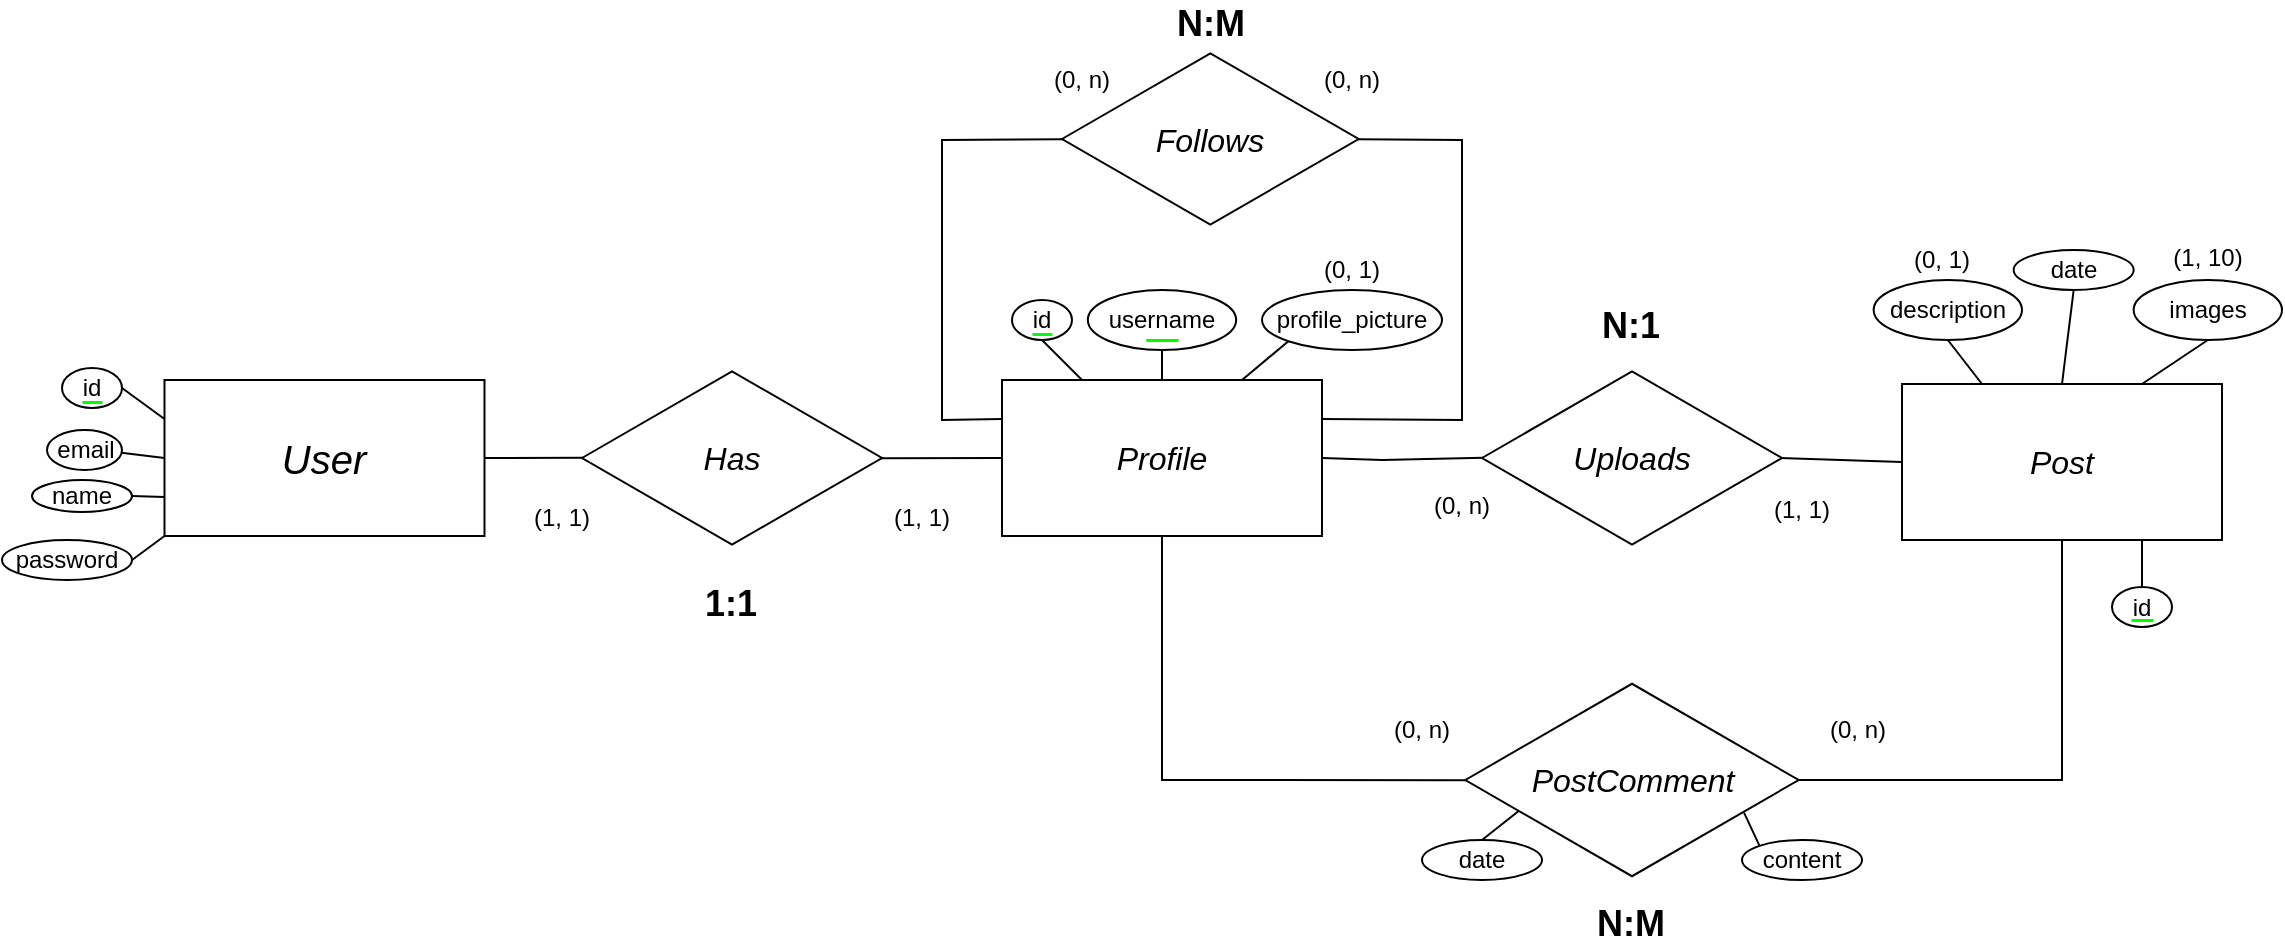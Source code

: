 <mxfile version="28.1.2">
  <diagram name="Página-1" id="oE5SToJG6d0fqBrR_LVp">
    <mxGraphModel dx="332" dy="201" grid="1" gridSize="10" guides="1" tooltips="1" connect="1" arrows="1" fold="1" page="1" pageScale="1" pageWidth="1169" pageHeight="827" math="0" shadow="0">
      <root>
        <mxCell id="0" />
        <mxCell id="1" parent="0" />
        <mxCell id="Xy_Kt93vGEhqBD_L53yG-1" value="id" style="ellipse;whiteSpace=wrap;html=1;fillColor=none;" parent="1" vertex="1">
          <mxGeometry x="50" y="514" width="30" height="20" as="geometry" />
        </mxCell>
        <mxCell id="SnB1N_KesckS_-LBV5Pf-58" style="edgeStyle=orthogonalEdgeStyle;rounded=0;orthogonalLoop=1;jettySize=auto;html=1;exitX=0.5;exitY=1;exitDx=0;exitDy=0;" parent="1" edge="1">
          <mxGeometry relative="1" as="geometry">
            <mxPoint x="160.0" y="570" as="sourcePoint" />
            <mxPoint x="160.0" y="570" as="targetPoint" />
          </mxGeometry>
        </mxCell>
        <mxCell id="SnB1N_KesckS_-LBV5Pf-65" value="" style="endArrow=none;html=1;rounded=0;strokeWidth=1.5;strokeColor=#00ff00;jumpSize=6;endSize=6;" parent="1" edge="1">
          <mxGeometry width="50" height="50" relative="1" as="geometry">
            <mxPoint x="60" y="531" as="sourcePoint" />
            <mxPoint x="70" y="531" as="targetPoint" />
          </mxGeometry>
        </mxCell>
        <mxCell id="pcUj4MwKIDvx0GaRPvgX-3" value="&lt;i style=&quot;font-size: 20px;&quot;&gt;User&lt;/i&gt;" style="rounded=0;whiteSpace=wrap;html=1;fillColor=none;align=center;" parent="1" vertex="1">
          <mxGeometry x="101.25" y="520" width="160" height="78" as="geometry" />
        </mxCell>
        <mxCell id="XwNhUvzAYBpl0VFSliFA-16" value="" style="endArrow=none;html=1;rounded=0;entryX=1;entryY=0.5;entryDx=0;entryDy=0;exitX=0;exitY=0.25;exitDx=0;exitDy=0;" parent="1" source="pcUj4MwKIDvx0GaRPvgX-3" target="Xy_Kt93vGEhqBD_L53yG-1" edge="1">
          <mxGeometry width="50" height="50" relative="1" as="geometry">
            <mxPoint x="106.24" y="598" as="sourcePoint" />
            <mxPoint x="106.24" y="494" as="targetPoint" />
          </mxGeometry>
        </mxCell>
        <mxCell id="XwNhUvzAYBpl0VFSliFA-20" value="&lt;i style=&quot;font-size: 16px;&quot;&gt;Profile&lt;/i&gt;" style="rounded=0;whiteSpace=wrap;html=1;fillColor=none;align=center;" parent="1" vertex="1">
          <mxGeometry x="520" y="520" width="160" height="78" as="geometry" />
        </mxCell>
        <mxCell id="XwNhUvzAYBpl0VFSliFA-22" value="&lt;span style=&quot;font-size: 16px;&quot;&gt;&lt;i&gt;Has&lt;/i&gt;&lt;/span&gt;" style="html=1;whiteSpace=wrap;aspect=fixed;shape=isoRectangle;fillColor=none;" parent="1" vertex="1">
          <mxGeometry x="310" y="514" width="150.01" height="90" as="geometry" />
        </mxCell>
        <mxCell id="XwNhUvzAYBpl0VFSliFA-24" value="" style="endArrow=none;html=1;rounded=0;exitX=0.993;exitY=0.502;exitDx=0;exitDy=0;exitPerimeter=0;entryX=0;entryY=0.5;entryDx=0;entryDy=0;" parent="1" source="XwNhUvzAYBpl0VFSliFA-22" target="XwNhUvzAYBpl0VFSliFA-20" edge="1">
          <mxGeometry width="50" height="50" relative="1" as="geometry">
            <mxPoint x="520" y="559" as="sourcePoint" />
            <mxPoint x="600" y="559" as="targetPoint" />
            <Array as="points" />
          </mxGeometry>
        </mxCell>
        <mxCell id="XwNhUvzAYBpl0VFSliFA-27" value="(1, 1)" style="text;html=1;align=center;verticalAlign=middle;whiteSpace=wrap;rounded=0;" parent="1" vertex="1">
          <mxGeometry x="270" y="574" width="60" height="30" as="geometry" />
        </mxCell>
        <mxCell id="XwNhUvzAYBpl0VFSliFA-31" value="" style="endArrow=none;html=1;rounded=0;exitX=1;exitY=0.5;exitDx=0;exitDy=0;entryX=0.004;entryY=0.499;entryDx=0;entryDy=0;entryPerimeter=0;" parent="1" source="pcUj4MwKIDvx0GaRPvgX-3" target="XwNhUvzAYBpl0VFSliFA-22" edge="1">
          <mxGeometry width="50" height="50" relative="1" as="geometry">
            <mxPoint x="261" y="559" as="sourcePoint" />
            <mxPoint x="290" y="559" as="targetPoint" />
          </mxGeometry>
        </mxCell>
        <mxCell id="jjyvyoVuMIes-spuAeXh-1" value="(1, 1)" style="text;html=1;align=center;verticalAlign=middle;whiteSpace=wrap;rounded=0;" parent="1" vertex="1">
          <mxGeometry x="450" y="574" width="60" height="30" as="geometry" />
        </mxCell>
        <mxCell id="yTSjlXrY0dPMjYInfQWD-1" value="&lt;b style=&quot;font-size: 18px;&quot;&gt;1:1&lt;/b&gt;" style="text;html=1;align=center;verticalAlign=middle;whiteSpace=wrap;rounded=0;fontSize=18;" parent="1" vertex="1">
          <mxGeometry x="358.34" y="620" width="53.33" height="23.5" as="geometry" />
        </mxCell>
        <mxCell id="rc4LEQ3Vn2YxajYF0bmL-23" value="" style="endArrow=none;html=1;rounded=0;entryX=0.5;entryY=0;entryDx=0;entryDy=0;exitX=0.5;exitY=1;exitDx=0;exitDy=0;" parent="1" source="3r9lmpHemnKnfcg7r6N--7" target="XwNhUvzAYBpl0VFSliFA-20" edge="1">
          <mxGeometry width="50" height="50" relative="1" as="geometry">
            <mxPoint x="680" y="470" as="sourcePoint" />
            <mxPoint x="690" y="520" as="targetPoint" />
          </mxGeometry>
        </mxCell>
        <mxCell id="sRWVKsXR1g_RUoGMcLxZ-1" value="email" style="ellipse;whiteSpace=wrap;html=1;fillColor=none;" parent="1" vertex="1">
          <mxGeometry x="42.5" y="545" width="37.5" height="20" as="geometry" />
        </mxCell>
        <mxCell id="sRWVKsXR1g_RUoGMcLxZ-2" value="password" style="ellipse;whiteSpace=wrap;html=1;fillColor=none;" parent="1" vertex="1">
          <mxGeometry x="20" y="600" width="65" height="20" as="geometry" />
        </mxCell>
        <mxCell id="sRWVKsXR1g_RUoGMcLxZ-3" value="name" style="ellipse;whiteSpace=wrap;html=1;fillColor=none;" parent="1" vertex="1">
          <mxGeometry x="35" y="570" width="50" height="16" as="geometry" />
        </mxCell>
        <mxCell id="sRWVKsXR1g_RUoGMcLxZ-5" value="" style="endArrow=none;html=1;rounded=0;entryX=0.991;entryY=0.567;entryDx=0;entryDy=0;exitX=0;exitY=0.5;exitDx=0;exitDy=0;entryPerimeter=0;" parent="1" source="pcUj4MwKIDvx0GaRPvgX-3" target="sRWVKsXR1g_RUoGMcLxZ-1" edge="1">
          <mxGeometry width="50" height="50" relative="1" as="geometry">
            <mxPoint x="111" y="550" as="sourcePoint" />
            <mxPoint x="90" y="534" as="targetPoint" />
          </mxGeometry>
        </mxCell>
        <mxCell id="sRWVKsXR1g_RUoGMcLxZ-6" value="" style="endArrow=none;html=1;rounded=0;entryX=1;entryY=0.5;entryDx=0;entryDy=0;exitX=0;exitY=0.75;exitDx=0;exitDy=0;" parent="1" source="pcUj4MwKIDvx0GaRPvgX-3" target="sRWVKsXR1g_RUoGMcLxZ-3" edge="1">
          <mxGeometry width="50" height="50" relative="1" as="geometry">
            <mxPoint x="111" y="569" as="sourcePoint" />
            <mxPoint x="90" y="566" as="targetPoint" />
          </mxGeometry>
        </mxCell>
        <mxCell id="sRWVKsXR1g_RUoGMcLxZ-7" value="" style="endArrow=none;html=1;rounded=0;entryX=1;entryY=0.5;entryDx=0;entryDy=0;exitX=0;exitY=1;exitDx=0;exitDy=0;" parent="1" source="pcUj4MwKIDvx0GaRPvgX-3" target="sRWVKsXR1g_RUoGMcLxZ-2" edge="1">
          <mxGeometry width="50" height="50" relative="1" as="geometry">
            <mxPoint x="111" y="588" as="sourcePoint" />
            <mxPoint x="95" y="588" as="targetPoint" />
          </mxGeometry>
        </mxCell>
        <mxCell id="sRWVKsXR1g_RUoGMcLxZ-9" value="&lt;span style=&quot;font-size: 16px;&quot;&gt;&lt;i&gt;Uploads&lt;/i&gt;&lt;/span&gt;" style="html=1;whiteSpace=wrap;aspect=fixed;shape=isoRectangle;fillColor=none;" parent="1" vertex="1">
          <mxGeometry x="760" y="514" width="150.01" height="90" as="geometry" />
        </mxCell>
        <mxCell id="3r9lmpHemnKnfcg7r6N--1" value="&lt;span style=&quot;font-size: 16px;&quot;&gt;&lt;i&gt;Follows&lt;/i&gt;&lt;/span&gt;" style="html=1;whiteSpace=wrap;aspect=fixed;shape=isoRectangle;fillColor=none;" parent="1" vertex="1">
          <mxGeometry x="550.0" y="355" width="148.34" height="89" as="geometry" />
        </mxCell>
        <mxCell id="3r9lmpHemnKnfcg7r6N--2" value="" style="endArrow=none;html=1;rounded=0;entryX=0;entryY=0.25;entryDx=0;entryDy=0;exitX=0.007;exitY=0.501;exitDx=0;exitDy=0;exitPerimeter=0;" parent="1" source="3r9lmpHemnKnfcg7r6N--1" target="XwNhUvzAYBpl0VFSliFA-20" edge="1">
          <mxGeometry width="50" height="50" relative="1" as="geometry">
            <mxPoint x="610" y="400" as="sourcePoint" />
            <mxPoint x="620" y="569" as="targetPoint" />
            <Array as="points">
              <mxPoint x="490" y="400" />
              <mxPoint x="490" y="540" />
            </Array>
          </mxGeometry>
        </mxCell>
        <mxCell id="3r9lmpHemnKnfcg7r6N--3" value="" style="endArrow=none;html=1;rounded=0;entryX=1;entryY=0.25;entryDx=0;entryDy=0;exitX=0.996;exitY=0.501;exitDx=0;exitDy=0;exitPerimeter=0;" parent="1" source="3r9lmpHemnKnfcg7r6N--1" target="XwNhUvzAYBpl0VFSliFA-20" edge="1">
          <mxGeometry width="50" height="50" relative="1" as="geometry">
            <mxPoint x="764" y="400" as="sourcePoint" />
            <mxPoint x="620" y="550" as="targetPoint" />
            <Array as="points">
              <mxPoint x="750" y="400" />
              <mxPoint x="750" y="540" />
            </Array>
          </mxGeometry>
        </mxCell>
        <mxCell id="3r9lmpHemnKnfcg7r6N--4" value="(0, n)" style="text;html=1;align=center;verticalAlign=middle;whiteSpace=wrap;rounded=0;" parent="1" vertex="1">
          <mxGeometry x="530" y="355" width="60" height="30" as="geometry" />
        </mxCell>
        <mxCell id="3r9lmpHemnKnfcg7r6N--5" value="(0, n)" style="text;html=1;align=center;verticalAlign=middle;whiteSpace=wrap;rounded=0;" parent="1" vertex="1">
          <mxGeometry x="665" y="355" width="60" height="30" as="geometry" />
        </mxCell>
        <mxCell id="3r9lmpHemnKnfcg7r6N--6" value="&lt;b style=&quot;font-size: 18px;&quot;&gt;N:M&lt;/b&gt;" style="text;html=1;align=center;verticalAlign=middle;whiteSpace=wrap;rounded=0;fontSize=18;" parent="1" vertex="1">
          <mxGeometry x="597.51" y="330" width="53.33" height="23.5" as="geometry" />
        </mxCell>
        <mxCell id="3r9lmpHemnKnfcg7r6N--7" value="username" style="ellipse;whiteSpace=wrap;html=1;fillColor=none;" parent="1" vertex="1">
          <mxGeometry x="562.91" y="475" width="74.17" height="30" as="geometry" />
        </mxCell>
        <mxCell id="3r9lmpHemnKnfcg7r6N--8" value="profile_picture" style="ellipse;whiteSpace=wrap;html=1;fillColor=none;" parent="1" vertex="1">
          <mxGeometry x="650" y="475" width="90" height="30" as="geometry" />
        </mxCell>
        <mxCell id="3r9lmpHemnKnfcg7r6N--9" value="" style="endArrow=none;html=1;rounded=0;entryX=0.75;entryY=0;entryDx=0;entryDy=0;exitX=0;exitY=1;exitDx=0;exitDy=0;" parent="1" source="3r9lmpHemnKnfcg7r6N--8" target="XwNhUvzAYBpl0VFSliFA-20" edge="1">
          <mxGeometry width="50" height="50" relative="1" as="geometry">
            <mxPoint x="690" y="480" as="sourcePoint" />
            <mxPoint x="700" y="530" as="targetPoint" />
          </mxGeometry>
        </mxCell>
        <mxCell id="3r9lmpHemnKnfcg7r6N--12" value="id" style="ellipse;whiteSpace=wrap;html=1;fillColor=none;" parent="1" vertex="1">
          <mxGeometry x="525" y="480" width="30" height="20" as="geometry" />
        </mxCell>
        <mxCell id="3r9lmpHemnKnfcg7r6N--13" value="" style="endArrow=none;html=1;rounded=0;entryX=0.25;entryY=0;entryDx=0;entryDy=0;exitX=0.5;exitY=1;exitDx=0;exitDy=0;" parent="1" source="3r9lmpHemnKnfcg7r6N--12" target="XwNhUvzAYBpl0VFSliFA-20" edge="1">
          <mxGeometry width="50" height="50" relative="1" as="geometry">
            <mxPoint x="699" y="510" as="sourcePoint" />
            <mxPoint x="700" y="530" as="targetPoint" />
          </mxGeometry>
        </mxCell>
        <mxCell id="3r9lmpHemnKnfcg7r6N--16" value="" style="endArrow=none;html=1;rounded=0;strokeWidth=1.5;strokeColor=#00ff00;jumpSize=6;endSize=6;" parent="1" edge="1">
          <mxGeometry width="50" height="50" relative="1" as="geometry">
            <mxPoint x="535" y="497" as="sourcePoint" />
            <mxPoint x="545" y="497" as="targetPoint" />
          </mxGeometry>
        </mxCell>
        <mxCell id="3r9lmpHemnKnfcg7r6N--17" value="" style="endArrow=none;html=1;rounded=0;strokeWidth=1.5;strokeColor=#00ff00;jumpSize=6;endSize=6;" parent="1" edge="1">
          <mxGeometry width="50" height="50" relative="1" as="geometry">
            <mxPoint x="591.87" y="500" as="sourcePoint" />
            <mxPoint x="608.12" y="500" as="targetPoint" />
          </mxGeometry>
        </mxCell>
        <mxCell id="3r9lmpHemnKnfcg7r6N--18" value="(0, 1)" style="text;html=1;align=center;verticalAlign=middle;whiteSpace=wrap;rounded=0;" parent="1" vertex="1">
          <mxGeometry x="665" y="450" width="60" height="30" as="geometry" />
        </mxCell>
        <mxCell id="3r9lmpHemnKnfcg7r6N--19" value="&lt;span style=&quot;font-size: 16px;&quot;&gt;&lt;i&gt;PostComment&lt;/i&gt;&lt;/span&gt;" style="html=1;whiteSpace=wrap;aspect=fixed;shape=isoRectangle;fillColor=none;" parent="1" vertex="1">
          <mxGeometry x="751.66" y="670" width="166.68" height="100" as="geometry" />
        </mxCell>
        <mxCell id="3r9lmpHemnKnfcg7r6N--20" value="" style="endArrow=none;html=1;rounded=0;exitX=1;exitY=0.5;exitDx=0;exitDy=0;entryX=0.004;entryY=0.499;entryDx=0;entryDy=0;entryPerimeter=0;" parent="1" source="XwNhUvzAYBpl0VFSliFA-20" target="sRWVKsXR1g_RUoGMcLxZ-9" edge="1">
          <mxGeometry width="50" height="50" relative="1" as="geometry">
            <mxPoint x="469" y="569" as="sourcePoint" />
            <mxPoint x="770" y="559" as="targetPoint" />
            <Array as="points">
              <mxPoint x="710" y="560" />
            </Array>
          </mxGeometry>
        </mxCell>
        <mxCell id="3r9lmpHemnKnfcg7r6N--21" value="&lt;i style=&quot;font-size: 16px;&quot;&gt;Post&lt;/i&gt;" style="rounded=0;whiteSpace=wrap;html=1;fillColor=none;align=center;" parent="1" vertex="1">
          <mxGeometry x="970" y="522" width="160" height="78" as="geometry" />
        </mxCell>
        <mxCell id="3r9lmpHemnKnfcg7r6N--22" value="images" style="ellipse;whiteSpace=wrap;html=1;fillColor=none;" parent="1" vertex="1">
          <mxGeometry x="1085.83" y="470" width="74.17" height="30" as="geometry" />
        </mxCell>
        <mxCell id="3r9lmpHemnKnfcg7r6N--23" value="description" style="ellipse;whiteSpace=wrap;html=1;fillColor=none;" parent="1" vertex="1">
          <mxGeometry x="955.83" y="470" width="74.17" height="30" as="geometry" />
        </mxCell>
        <mxCell id="3r9lmpHemnKnfcg7r6N--24" value="date" style="ellipse;whiteSpace=wrap;html=1;fillColor=none;" parent="1" vertex="1">
          <mxGeometry x="1025.83" y="455" width="60" height="20" as="geometry" />
        </mxCell>
        <mxCell id="3r9lmpHemnKnfcg7r6N--27" value="id" style="ellipse;whiteSpace=wrap;html=1;fillColor=none;" parent="1" vertex="1">
          <mxGeometry x="1075" y="623.5" width="30" height="20" as="geometry" />
        </mxCell>
        <mxCell id="3r9lmpHemnKnfcg7r6N--28" value="" style="endArrow=none;html=1;rounded=0;strokeWidth=1.5;strokeColor=#00ff00;jumpSize=6;endSize=6;" parent="1" edge="1">
          <mxGeometry width="50" height="50" relative="1" as="geometry">
            <mxPoint x="1084.5" y="640" as="sourcePoint" />
            <mxPoint x="1095.5" y="640" as="targetPoint" />
          </mxGeometry>
        </mxCell>
        <mxCell id="3r9lmpHemnKnfcg7r6N--29" value="(0, 1)" style="text;html=1;align=center;verticalAlign=middle;whiteSpace=wrap;rounded=0;" parent="1" vertex="1">
          <mxGeometry x="960.0" y="445" width="60" height="30" as="geometry" />
        </mxCell>
        <mxCell id="3r9lmpHemnKnfcg7r6N--30" value="(1, 10)" style="text;html=1;align=center;verticalAlign=middle;whiteSpace=wrap;rounded=0;" parent="1" vertex="1">
          <mxGeometry x="1092.92" y="444" width="60" height="30" as="geometry" />
        </mxCell>
        <mxCell id="3r9lmpHemnKnfcg7r6N--31" value="" style="endArrow=none;html=1;rounded=0;exitX=0.5;exitY=0;exitDx=0;exitDy=0;entryX=0.75;entryY=1;entryDx=0;entryDy=0;" parent="1" source="3r9lmpHemnKnfcg7r6N--27" target="3r9lmpHemnKnfcg7r6N--21" edge="1">
          <mxGeometry width="50" height="50" relative="1" as="geometry">
            <mxPoint x="695.91" y="515" as="sourcePoint" />
            <mxPoint x="1113" y="604" as="targetPoint" />
          </mxGeometry>
        </mxCell>
        <mxCell id="3r9lmpHemnKnfcg7r6N--32" value="" style="endArrow=none;html=1;rounded=0;entryX=0.5;entryY=0;entryDx=0;entryDy=0;exitX=0.5;exitY=1;exitDx=0;exitDy=0;" parent="1" source="3r9lmpHemnKnfcg7r6N--24" target="3r9lmpHemnKnfcg7r6N--21" edge="1">
          <mxGeometry width="50" height="50" relative="1" as="geometry">
            <mxPoint x="1065" y="513.17" as="sourcePoint" />
            <mxPoint x="1035" y="513.17" as="targetPoint" />
            <Array as="points" />
          </mxGeometry>
        </mxCell>
        <mxCell id="3r9lmpHemnKnfcg7r6N--33" value="" style="endArrow=none;html=1;rounded=0;entryX=0.25;entryY=0;entryDx=0;entryDy=0;exitX=0.5;exitY=1;exitDx=0;exitDy=0;" parent="1" source="3r9lmpHemnKnfcg7r6N--23" target="3r9lmpHemnKnfcg7r6N--21" edge="1">
          <mxGeometry width="50" height="50" relative="1" as="geometry">
            <mxPoint x="1030" y="510" as="sourcePoint" />
            <mxPoint x="1040" y="570" as="targetPoint" />
          </mxGeometry>
        </mxCell>
        <mxCell id="3r9lmpHemnKnfcg7r6N--34" value="" style="endArrow=none;html=1;rounded=0;entryX=0.75;entryY=0;entryDx=0;entryDy=0;exitX=0.5;exitY=1;exitDx=0;exitDy=0;" parent="1" source="3r9lmpHemnKnfcg7r6N--22" target="3r9lmpHemnKnfcg7r6N--21" edge="1">
          <mxGeometry width="50" height="50" relative="1" as="geometry">
            <mxPoint x="1043" y="515" as="sourcePoint" />
            <mxPoint x="1020" y="536" as="targetPoint" />
          </mxGeometry>
        </mxCell>
        <mxCell id="3r9lmpHemnKnfcg7r6N--35" value="" style="endArrow=none;html=1;rounded=0;exitX=0;exitY=0.5;exitDx=0;exitDy=0;entryX=0.993;entryY=0.5;entryDx=0;entryDy=0;entryPerimeter=0;" parent="1" source="3r9lmpHemnKnfcg7r6N--21" target="sRWVKsXR1g_RUoGMcLxZ-9" edge="1">
          <mxGeometry width="50" height="50" relative="1" as="geometry">
            <mxPoint x="690" y="569" as="sourcePoint" />
            <mxPoint x="920" y="559" as="targetPoint" />
            <Array as="points" />
          </mxGeometry>
        </mxCell>
        <mxCell id="3r9lmpHemnKnfcg7r6N--36" value="&lt;b style=&quot;font-size: 18px;&quot;&gt;N:1&lt;/b&gt;" style="text;html=1;align=center;verticalAlign=middle;whiteSpace=wrap;rounded=0;fontSize=18;" parent="1" vertex="1">
          <mxGeometry x="808.34" y="481.5" width="53.33" height="23.5" as="geometry" />
        </mxCell>
        <mxCell id="3r9lmpHemnKnfcg7r6N--37" value="(0, n)" style="text;html=1;align=center;verticalAlign=middle;whiteSpace=wrap;rounded=0;" parent="1" vertex="1">
          <mxGeometry x="720" y="568" width="60" height="30" as="geometry" />
        </mxCell>
        <mxCell id="3r9lmpHemnKnfcg7r6N--38" value="(1, 1)" style="text;html=1;align=center;verticalAlign=middle;whiteSpace=wrap;rounded=0;" parent="1" vertex="1">
          <mxGeometry x="890" y="570" width="60" height="30" as="geometry" />
        </mxCell>
        <mxCell id="3r9lmpHemnKnfcg7r6N--39" value="" style="endArrow=none;html=1;rounded=0;exitX=0.5;exitY=1;exitDx=0;exitDy=0;entryX=0.003;entryY=0.501;entryDx=0;entryDy=0;entryPerimeter=0;" parent="1" source="XwNhUvzAYBpl0VFSliFA-20" target="3r9lmpHemnKnfcg7r6N--19" edge="1">
          <mxGeometry width="50" height="50" relative="1" as="geometry">
            <mxPoint x="690" y="569" as="sourcePoint" />
            <mxPoint x="740" y="720" as="targetPoint" />
            <Array as="points">
              <mxPoint x="600" y="720" />
            </Array>
          </mxGeometry>
        </mxCell>
        <mxCell id="3r9lmpHemnKnfcg7r6N--40" value="" style="endArrow=none;html=1;rounded=0;exitX=0.5;exitY=1;exitDx=0;exitDy=0;entryX=0.998;entryY=0.5;entryDx=0;entryDy=0;entryPerimeter=0;" parent="1" source="3r9lmpHemnKnfcg7r6N--21" target="3r9lmpHemnKnfcg7r6N--19" edge="1">
          <mxGeometry width="50" height="50" relative="1" as="geometry">
            <mxPoint x="610" y="608" as="sourcePoint" />
            <mxPoint x="920" y="720" as="targetPoint" />
            <Array as="points">
              <mxPoint x="1050" y="720" />
            </Array>
          </mxGeometry>
        </mxCell>
        <mxCell id="3r9lmpHemnKnfcg7r6N--41" value="date" style="ellipse;whiteSpace=wrap;html=1;fillColor=none;" parent="1" vertex="1">
          <mxGeometry x="730" y="750" width="60" height="20" as="geometry" />
        </mxCell>
        <mxCell id="3r9lmpHemnKnfcg7r6N--42" value="content" style="ellipse;whiteSpace=wrap;html=1;fillColor=none;" parent="1" vertex="1">
          <mxGeometry x="890.0" y="750" width="60" height="20" as="geometry" />
        </mxCell>
        <mxCell id="3r9lmpHemnKnfcg7r6N--43" value="" style="endArrow=none;html=1;rounded=0;exitX=0;exitY=0;exitDx=0;exitDy=0;entryX=0.836;entryY=0.663;entryDx=0;entryDy=0;entryPerimeter=0;" parent="1" source="3r9lmpHemnKnfcg7r6N--42" target="3r9lmpHemnKnfcg7r6N--19" edge="1">
          <mxGeometry width="50" height="50" relative="1" as="geometry">
            <mxPoint x="1003" y="510" as="sourcePoint" />
            <mxPoint x="860" y="780" as="targetPoint" />
          </mxGeometry>
        </mxCell>
        <mxCell id="3r9lmpHemnKnfcg7r6N--44" value="" style="endArrow=none;html=1;rounded=0;exitX=0.161;exitY=0.654;exitDx=0;exitDy=0;entryX=0.5;entryY=0;entryDx=0;entryDy=0;exitPerimeter=0;" parent="1" source="3r9lmpHemnKnfcg7r6N--19" target="3r9lmpHemnKnfcg7r6N--41" edge="1">
          <mxGeometry width="50" height="50" relative="1" as="geometry">
            <mxPoint x="909" y="763" as="sourcePoint" />
            <mxPoint x="901" y="746" as="targetPoint" />
            <Array as="points" />
          </mxGeometry>
        </mxCell>
        <mxCell id="3r9lmpHemnKnfcg7r6N--45" value="&lt;b style=&quot;font-size: 18px;&quot;&gt;N:M&lt;/b&gt;" style="text;html=1;align=center;verticalAlign=middle;whiteSpace=wrap;rounded=0;fontSize=18;" parent="1" vertex="1">
          <mxGeometry x="808.34" y="780" width="53.33" height="23.5" as="geometry" />
        </mxCell>
        <mxCell id="3r9lmpHemnKnfcg7r6N--46" value="(0, n)" style="text;html=1;align=center;verticalAlign=middle;whiteSpace=wrap;rounded=0;" parent="1" vertex="1">
          <mxGeometry x="700" y="680" width="60" height="30" as="geometry" />
        </mxCell>
        <mxCell id="3r9lmpHemnKnfcg7r6N--47" value="(0, n)" style="text;html=1;align=center;verticalAlign=middle;whiteSpace=wrap;rounded=0;" parent="1" vertex="1">
          <mxGeometry x="918.34" y="680" width="60" height="30" as="geometry" />
        </mxCell>
      </root>
    </mxGraphModel>
  </diagram>
</mxfile>
